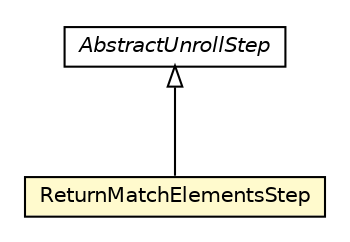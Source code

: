 #!/usr/local/bin/dot
#
# Class diagram 
# Generated by UMLGraph version R5_6-24-gf6e263 (http://www.umlgraph.org/)
#

digraph G {
	edge [fontname="Helvetica",fontsize=10,labelfontname="Helvetica",labelfontsize=10];
	node [fontname="Helvetica",fontsize=10,shape=plaintext];
	nodesep=0.25;
	ranksep=0.5;
	// com.orientechnologies.orient.core.sql.executor.AbstractUnrollStep
	c7819209 [label=<<table title="com.orientechnologies.orient.core.sql.executor.AbstractUnrollStep" border="0" cellborder="1" cellspacing="0" cellpadding="2" port="p" href="./AbstractUnrollStep.html">
		<tr><td><table border="0" cellspacing="0" cellpadding="1">
<tr><td align="center" balign="center"><font face="Helvetica-Oblique"> AbstractUnrollStep </font></td></tr>
		</table></td></tr>
		</table>>, URL="./AbstractUnrollStep.html", fontname="Helvetica", fontcolor="black", fontsize=10.0];
	// com.orientechnologies.orient.core.sql.executor.ReturnMatchElementsStep
	c7819221 [label=<<table title="com.orientechnologies.orient.core.sql.executor.ReturnMatchElementsStep" border="0" cellborder="1" cellspacing="0" cellpadding="2" port="p" bgcolor="lemonChiffon" href="./ReturnMatchElementsStep.html">
		<tr><td><table border="0" cellspacing="0" cellpadding="1">
<tr><td align="center" balign="center"> ReturnMatchElementsStep </td></tr>
		</table></td></tr>
		</table>>, URL="./ReturnMatchElementsStep.html", fontname="Helvetica", fontcolor="black", fontsize=10.0];
	//com.orientechnologies.orient.core.sql.executor.ReturnMatchElementsStep extends com.orientechnologies.orient.core.sql.executor.AbstractUnrollStep
	c7819209:p -> c7819221:p [dir=back,arrowtail=empty];
}

